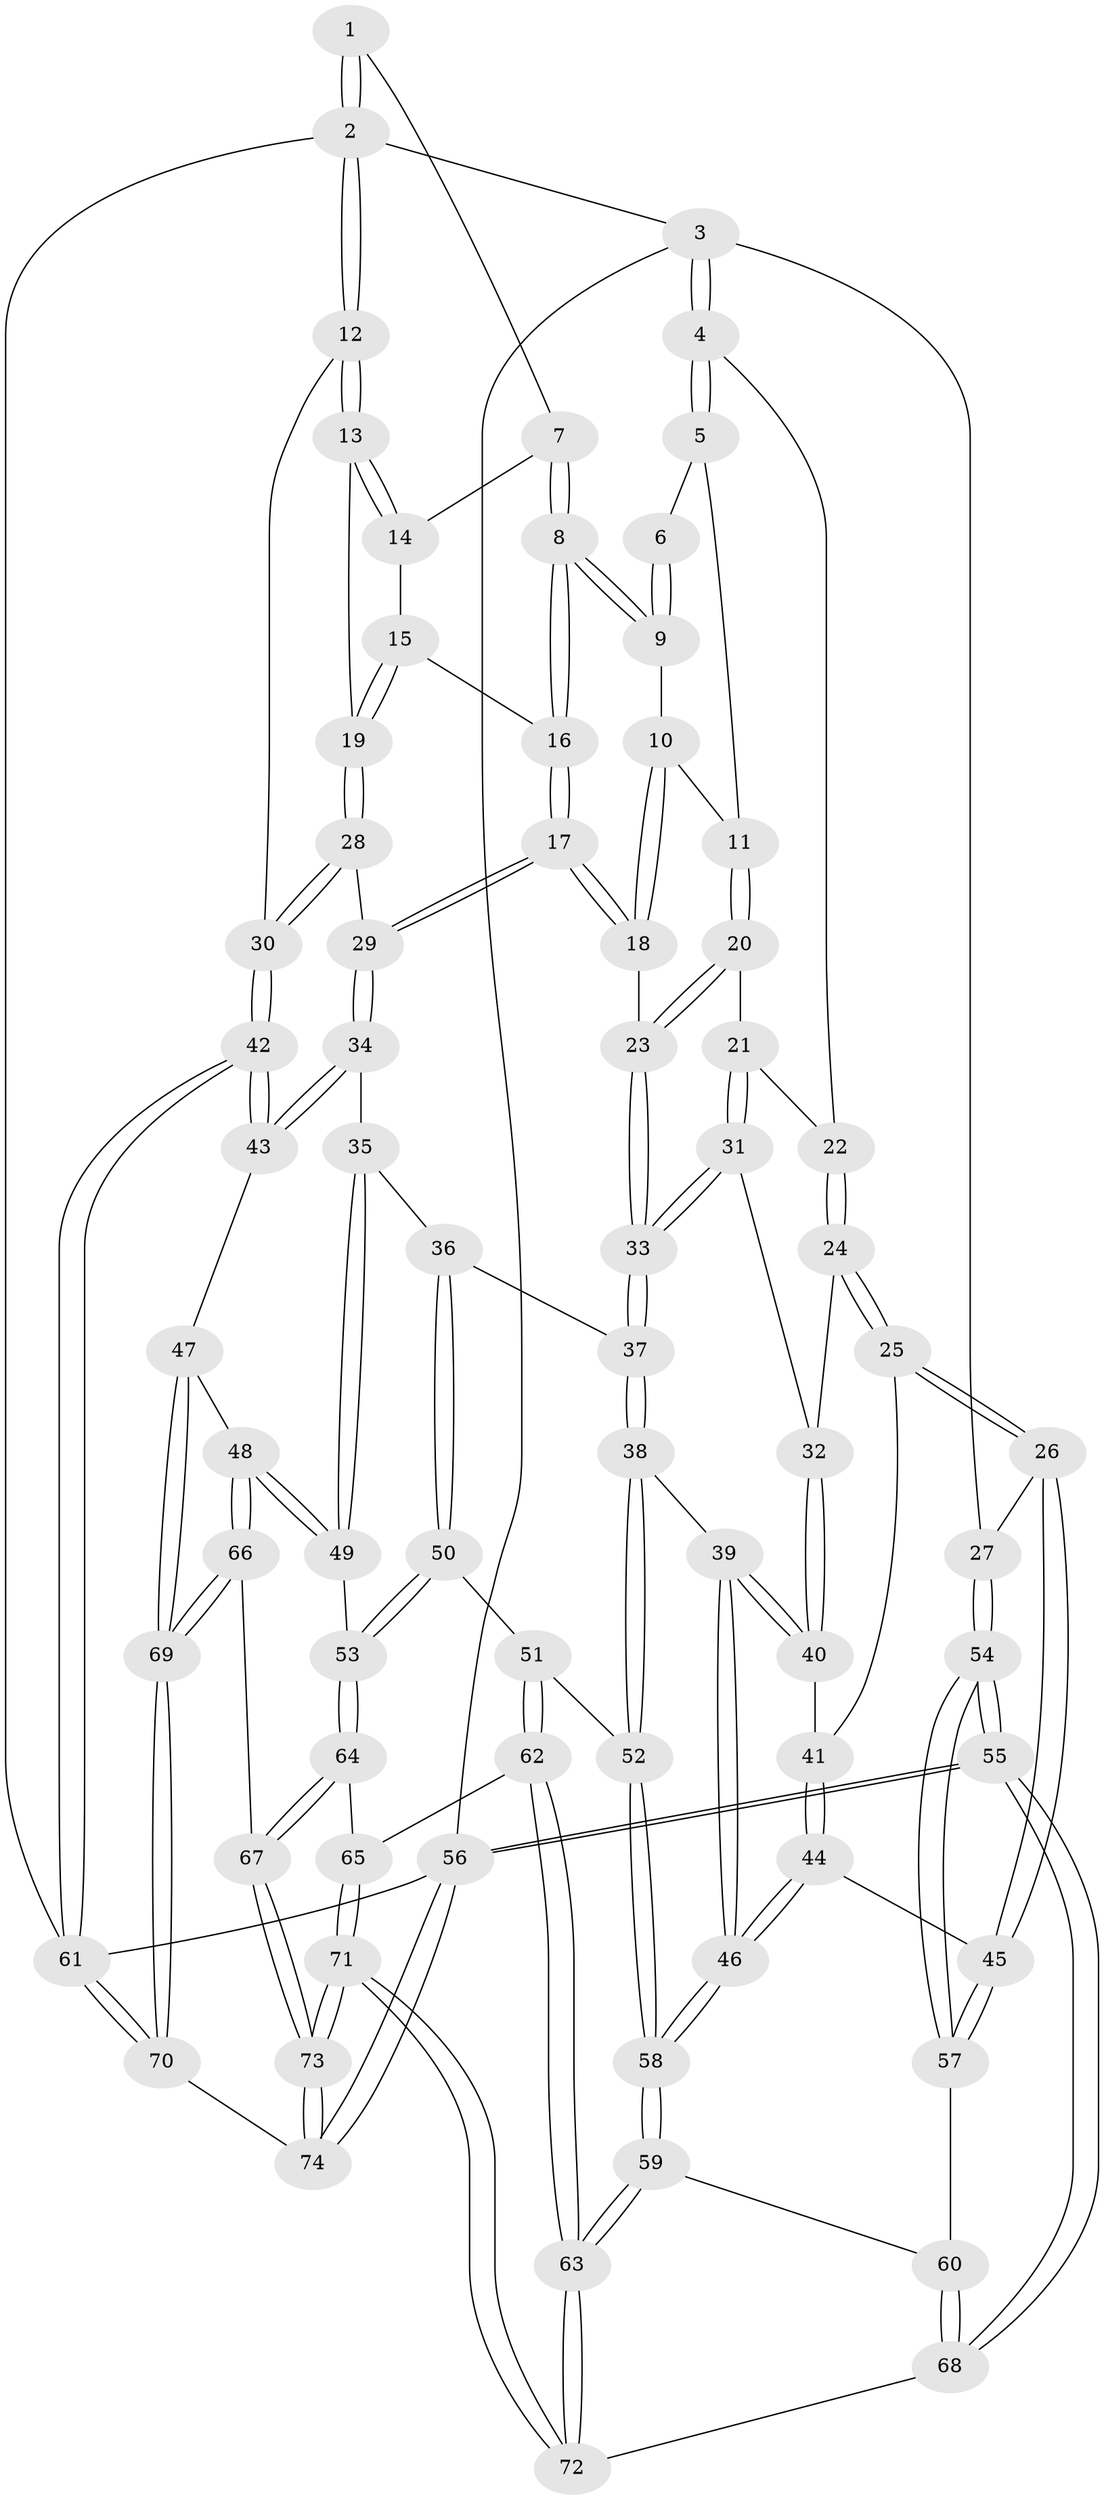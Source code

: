 // Generated by graph-tools (version 1.1) at 2025/17/03/09/25 04:17:22]
// undirected, 74 vertices, 182 edges
graph export_dot {
graph [start="1"]
  node [color=gray90,style=filled];
  1 [pos="+0.8233286621645036+0"];
  2 [pos="+1+0"];
  3 [pos="+0+0"];
  4 [pos="+0+0"];
  5 [pos="+0.3201213864082619+0"];
  6 [pos="+0.5489062392918882+0"];
  7 [pos="+0.8108807257650711+0"];
  8 [pos="+0.6786575106251305+0.09989607905182432"];
  9 [pos="+0.5734637632102227+0.003122857331056545"];
  10 [pos="+0.5062360526001608+0.09637756441618131"];
  11 [pos="+0.434670076836409+0.11166649866707556"];
  12 [pos="+1+0.16436607081836602"];
  13 [pos="+0.9510662236274119+0.10916027992583287"];
  14 [pos="+0.836059669104966+0"];
  15 [pos="+0.8066798040310788+0.1172532766442254"];
  16 [pos="+0.6829716657092719+0.12397447592244168"];
  17 [pos="+0.6531186440224929+0.22064592406225067"];
  18 [pos="+0.6143107378241218+0.22261716467090872"];
  19 [pos="+0.8415531133065913+0.1591752034751213"];
  20 [pos="+0.40029941422459236+0.1576292367915999"];
  21 [pos="+0.37855255195383974+0.172892085531251"];
  22 [pos="+0.14648224398323728+0"];
  23 [pos="+0.5712520149849543+0.2462698622128296"];
  24 [pos="+0.23652685148256442+0.28541738471527733"];
  25 [pos="+0.23035198542677868+0.2902315847306767"];
  26 [pos="+0.07279130654664848+0.32595483678102904"];
  27 [pos="+0+0.1975742077252327"];
  28 [pos="+0.8226203884472653+0.26677808547821025"];
  29 [pos="+0.7285204168553047+0.2973053347859866"];
  30 [pos="+1+0.3672341007756861"];
  31 [pos="+0.34258243693879764+0.2650068151641418"];
  32 [pos="+0.33561463287547555+0.26835262602295845"];
  33 [pos="+0.48398788197301973+0.3440302440782213"];
  34 [pos="+0.7213976445016558+0.3469484606314822"];
  35 [pos="+0.7175081403728352+0.35209161733066036"];
  36 [pos="+0.6401002306527159+0.4165233806915511"];
  37 [pos="+0.49042680368580965+0.3700828716802425"];
  38 [pos="+0.4614219678004165+0.4564212559893294"];
  39 [pos="+0.3752462715147291+0.492847303038344"];
  40 [pos="+0.3496534639270106+0.4235444228211692"];
  41 [pos="+0.25074191039499766+0.39602733680618174"];
  42 [pos="+1+0.5239265325615191"];
  43 [pos="+0.9523681952617217+0.560479025878185"];
  44 [pos="+0.25003646557212733+0.48880111401637805"];
  45 [pos="+0.10420182734252664+0.4655118753366388"];
  46 [pos="+0.3143794464253156+0.5608478739112652"];
  47 [pos="+0.8803619161427223+0.598532452557764"];
  48 [pos="+0.7671878775542389+0.6114887577886811"];
  49 [pos="+0.7518204927480657+0.6067390685026981"];
  50 [pos="+0.620355783813535+0.5563867579442044"];
  51 [pos="+0.569855762435244+0.5663665821728339"];
  52 [pos="+0.5599568439364914+0.5610943873104691"];
  53 [pos="+0.7121605066207004+0.6027147633363581"];
  54 [pos="+0+0.6184821067041182"];
  55 [pos="+0+0.9842669076757"];
  56 [pos="+0+1"];
  57 [pos="+0.0700142684723628+0.5528604812053426"];
  58 [pos="+0.30908409744303816+0.6321029884674262"];
  59 [pos="+0.30656559371473424+0.640586644327901"];
  60 [pos="+0.16134539238583145+0.6510045387461805"];
  61 [pos="+1+1"];
  62 [pos="+0.5210023320025697+0.6915296122706174"];
  63 [pos="+0.32827089077180616+0.6831213293289455"];
  64 [pos="+0.5973483763499693+0.7645387280423428"];
  65 [pos="+0.5340323105649442+0.7136755640295422"];
  66 [pos="+0.7107134756713726+0.8538208466397377"];
  67 [pos="+0.6182039974636309+0.8202381899593445"];
  68 [pos="+0.06719415194917344+0.7884705985968343"];
  69 [pos="+0.8287892910803532+0.979189255914665"];
  70 [pos="+0.9541224755321549+1"];
  71 [pos="+0.3550324321711518+0.9474204260231939"];
  72 [pos="+0.33358393833850636+0.8976654538220651"];
  73 [pos="+0.3676087599299581+0.9917076445025359"];
  74 [pos="+0.3600519385137508+1"];
  1 -- 2;
  1 -- 2;
  1 -- 7;
  2 -- 3;
  2 -- 12;
  2 -- 12;
  2 -- 61;
  3 -- 4;
  3 -- 4;
  3 -- 27;
  3 -- 56;
  4 -- 5;
  4 -- 5;
  4 -- 22;
  5 -- 6;
  5 -- 11;
  6 -- 9;
  6 -- 9;
  7 -- 8;
  7 -- 8;
  7 -- 14;
  8 -- 9;
  8 -- 9;
  8 -- 16;
  8 -- 16;
  9 -- 10;
  10 -- 11;
  10 -- 18;
  10 -- 18;
  11 -- 20;
  11 -- 20;
  12 -- 13;
  12 -- 13;
  12 -- 30;
  13 -- 14;
  13 -- 14;
  13 -- 19;
  14 -- 15;
  15 -- 16;
  15 -- 19;
  15 -- 19;
  16 -- 17;
  16 -- 17;
  17 -- 18;
  17 -- 18;
  17 -- 29;
  17 -- 29;
  18 -- 23;
  19 -- 28;
  19 -- 28;
  20 -- 21;
  20 -- 23;
  20 -- 23;
  21 -- 22;
  21 -- 31;
  21 -- 31;
  22 -- 24;
  22 -- 24;
  23 -- 33;
  23 -- 33;
  24 -- 25;
  24 -- 25;
  24 -- 32;
  25 -- 26;
  25 -- 26;
  25 -- 41;
  26 -- 27;
  26 -- 45;
  26 -- 45;
  27 -- 54;
  27 -- 54;
  28 -- 29;
  28 -- 30;
  28 -- 30;
  29 -- 34;
  29 -- 34;
  30 -- 42;
  30 -- 42;
  31 -- 32;
  31 -- 33;
  31 -- 33;
  32 -- 40;
  32 -- 40;
  33 -- 37;
  33 -- 37;
  34 -- 35;
  34 -- 43;
  34 -- 43;
  35 -- 36;
  35 -- 49;
  35 -- 49;
  36 -- 37;
  36 -- 50;
  36 -- 50;
  37 -- 38;
  37 -- 38;
  38 -- 39;
  38 -- 52;
  38 -- 52;
  39 -- 40;
  39 -- 40;
  39 -- 46;
  39 -- 46;
  40 -- 41;
  41 -- 44;
  41 -- 44;
  42 -- 43;
  42 -- 43;
  42 -- 61;
  42 -- 61;
  43 -- 47;
  44 -- 45;
  44 -- 46;
  44 -- 46;
  45 -- 57;
  45 -- 57;
  46 -- 58;
  46 -- 58;
  47 -- 48;
  47 -- 69;
  47 -- 69;
  48 -- 49;
  48 -- 49;
  48 -- 66;
  48 -- 66;
  49 -- 53;
  50 -- 51;
  50 -- 53;
  50 -- 53;
  51 -- 52;
  51 -- 62;
  51 -- 62;
  52 -- 58;
  52 -- 58;
  53 -- 64;
  53 -- 64;
  54 -- 55;
  54 -- 55;
  54 -- 57;
  54 -- 57;
  55 -- 56;
  55 -- 56;
  55 -- 68;
  55 -- 68;
  56 -- 74;
  56 -- 74;
  56 -- 61;
  57 -- 60;
  58 -- 59;
  58 -- 59;
  59 -- 60;
  59 -- 63;
  59 -- 63;
  60 -- 68;
  60 -- 68;
  61 -- 70;
  61 -- 70;
  62 -- 63;
  62 -- 63;
  62 -- 65;
  63 -- 72;
  63 -- 72;
  64 -- 65;
  64 -- 67;
  64 -- 67;
  65 -- 71;
  65 -- 71;
  66 -- 67;
  66 -- 69;
  66 -- 69;
  67 -- 73;
  67 -- 73;
  68 -- 72;
  69 -- 70;
  69 -- 70;
  70 -- 74;
  71 -- 72;
  71 -- 72;
  71 -- 73;
  71 -- 73;
  73 -- 74;
  73 -- 74;
}
